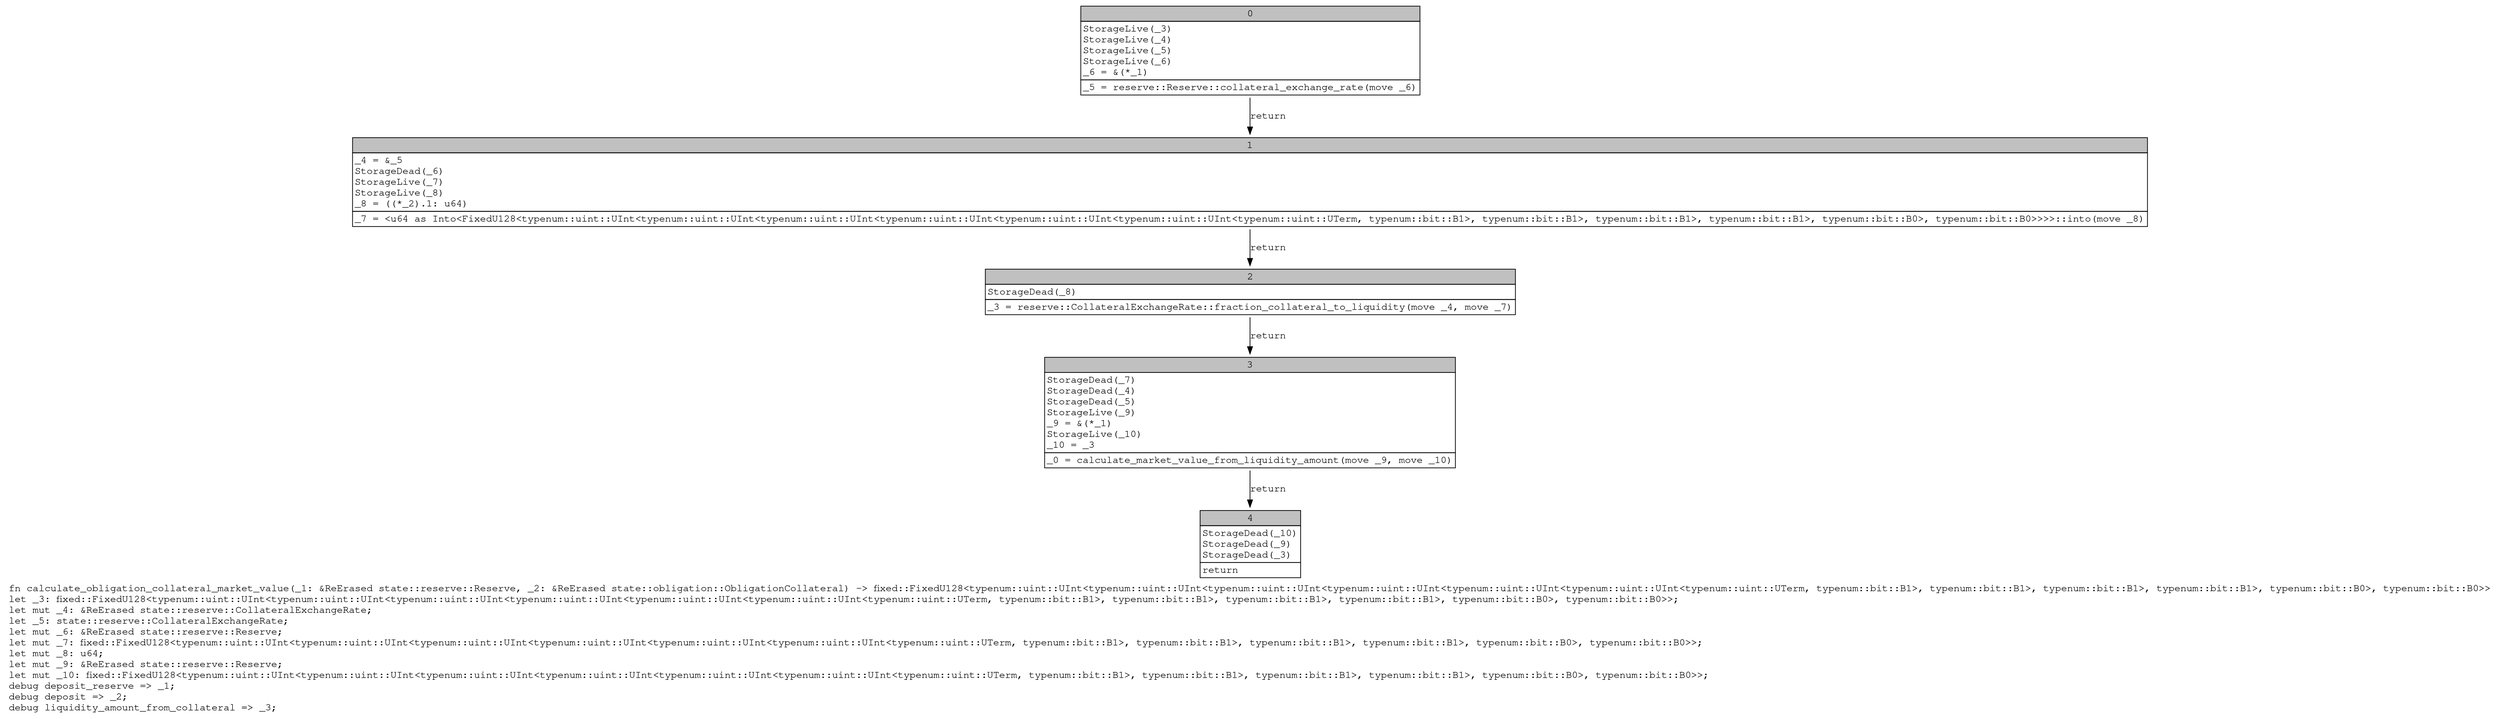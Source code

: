 digraph Mir_0_1356 {
    graph [fontname="Courier, monospace"];
    node [fontname="Courier, monospace"];
    edge [fontname="Courier, monospace"];
    label=<fn calculate_obligation_collateral_market_value(_1: &amp;ReErased state::reserve::Reserve, _2: &amp;ReErased state::obligation::ObligationCollateral) -&gt; fixed::FixedU128&lt;typenum::uint::UInt&lt;typenum::uint::UInt&lt;typenum::uint::UInt&lt;typenum::uint::UInt&lt;typenum::uint::UInt&lt;typenum::uint::UInt&lt;typenum::uint::UTerm, typenum::bit::B1&gt;, typenum::bit::B1&gt;, typenum::bit::B1&gt;, typenum::bit::B1&gt;, typenum::bit::B0&gt;, typenum::bit::B0&gt;&gt;<br align="left"/>let _3: fixed::FixedU128&lt;typenum::uint::UInt&lt;typenum::uint::UInt&lt;typenum::uint::UInt&lt;typenum::uint::UInt&lt;typenum::uint::UInt&lt;typenum::uint::UInt&lt;typenum::uint::UTerm, typenum::bit::B1&gt;, typenum::bit::B1&gt;, typenum::bit::B1&gt;, typenum::bit::B1&gt;, typenum::bit::B0&gt;, typenum::bit::B0&gt;&gt;;<br align="left"/>let mut _4: &amp;ReErased state::reserve::CollateralExchangeRate;<br align="left"/>let _5: state::reserve::CollateralExchangeRate;<br align="left"/>let mut _6: &amp;ReErased state::reserve::Reserve;<br align="left"/>let mut _7: fixed::FixedU128&lt;typenum::uint::UInt&lt;typenum::uint::UInt&lt;typenum::uint::UInt&lt;typenum::uint::UInt&lt;typenum::uint::UInt&lt;typenum::uint::UInt&lt;typenum::uint::UTerm, typenum::bit::B1&gt;, typenum::bit::B1&gt;, typenum::bit::B1&gt;, typenum::bit::B1&gt;, typenum::bit::B0&gt;, typenum::bit::B0&gt;&gt;;<br align="left"/>let mut _8: u64;<br align="left"/>let mut _9: &amp;ReErased state::reserve::Reserve;<br align="left"/>let mut _10: fixed::FixedU128&lt;typenum::uint::UInt&lt;typenum::uint::UInt&lt;typenum::uint::UInt&lt;typenum::uint::UInt&lt;typenum::uint::UInt&lt;typenum::uint::UInt&lt;typenum::uint::UTerm, typenum::bit::B1&gt;, typenum::bit::B1&gt;, typenum::bit::B1&gt;, typenum::bit::B1&gt;, typenum::bit::B0&gt;, typenum::bit::B0&gt;&gt;;<br align="left"/>debug deposit_reserve =&gt; _1;<br align="left"/>debug deposit =&gt; _2;<br align="left"/>debug liquidity_amount_from_collateral =&gt; _3;<br align="left"/>>;
    bb0__0_1356 [shape="none", label=<<table border="0" cellborder="1" cellspacing="0"><tr><td bgcolor="gray" align="center" colspan="1">0</td></tr><tr><td align="left" balign="left">StorageLive(_3)<br/>StorageLive(_4)<br/>StorageLive(_5)<br/>StorageLive(_6)<br/>_6 = &amp;(*_1)<br/></td></tr><tr><td align="left">_5 = reserve::Reserve::collateral_exchange_rate(move _6)</td></tr></table>>];
    bb1__0_1356 [shape="none", label=<<table border="0" cellborder="1" cellspacing="0"><tr><td bgcolor="gray" align="center" colspan="1">1</td></tr><tr><td align="left" balign="left">_4 = &amp;_5<br/>StorageDead(_6)<br/>StorageLive(_7)<br/>StorageLive(_8)<br/>_8 = ((*_2).1: u64)<br/></td></tr><tr><td align="left">_7 = &lt;u64 as Into&lt;FixedU128&lt;typenum::uint::UInt&lt;typenum::uint::UInt&lt;typenum::uint::UInt&lt;typenum::uint::UInt&lt;typenum::uint::UInt&lt;typenum::uint::UInt&lt;typenum::uint::UTerm, typenum::bit::B1&gt;, typenum::bit::B1&gt;, typenum::bit::B1&gt;, typenum::bit::B1&gt;, typenum::bit::B0&gt;, typenum::bit::B0&gt;&gt;&gt;&gt;::into(move _8)</td></tr></table>>];
    bb2__0_1356 [shape="none", label=<<table border="0" cellborder="1" cellspacing="0"><tr><td bgcolor="gray" align="center" colspan="1">2</td></tr><tr><td align="left" balign="left">StorageDead(_8)<br/></td></tr><tr><td align="left">_3 = reserve::CollateralExchangeRate::fraction_collateral_to_liquidity(move _4, move _7)</td></tr></table>>];
    bb3__0_1356 [shape="none", label=<<table border="0" cellborder="1" cellspacing="0"><tr><td bgcolor="gray" align="center" colspan="1">3</td></tr><tr><td align="left" balign="left">StorageDead(_7)<br/>StorageDead(_4)<br/>StorageDead(_5)<br/>StorageLive(_9)<br/>_9 = &amp;(*_1)<br/>StorageLive(_10)<br/>_10 = _3<br/></td></tr><tr><td align="left">_0 = calculate_market_value_from_liquidity_amount(move _9, move _10)</td></tr></table>>];
    bb4__0_1356 [shape="none", label=<<table border="0" cellborder="1" cellspacing="0"><tr><td bgcolor="gray" align="center" colspan="1">4</td></tr><tr><td align="left" balign="left">StorageDead(_10)<br/>StorageDead(_9)<br/>StorageDead(_3)<br/></td></tr><tr><td align="left">return</td></tr></table>>];
    bb0__0_1356 -> bb1__0_1356 [label="return"];
    bb1__0_1356 -> bb2__0_1356 [label="return"];
    bb2__0_1356 -> bb3__0_1356 [label="return"];
    bb3__0_1356 -> bb4__0_1356 [label="return"];
}
